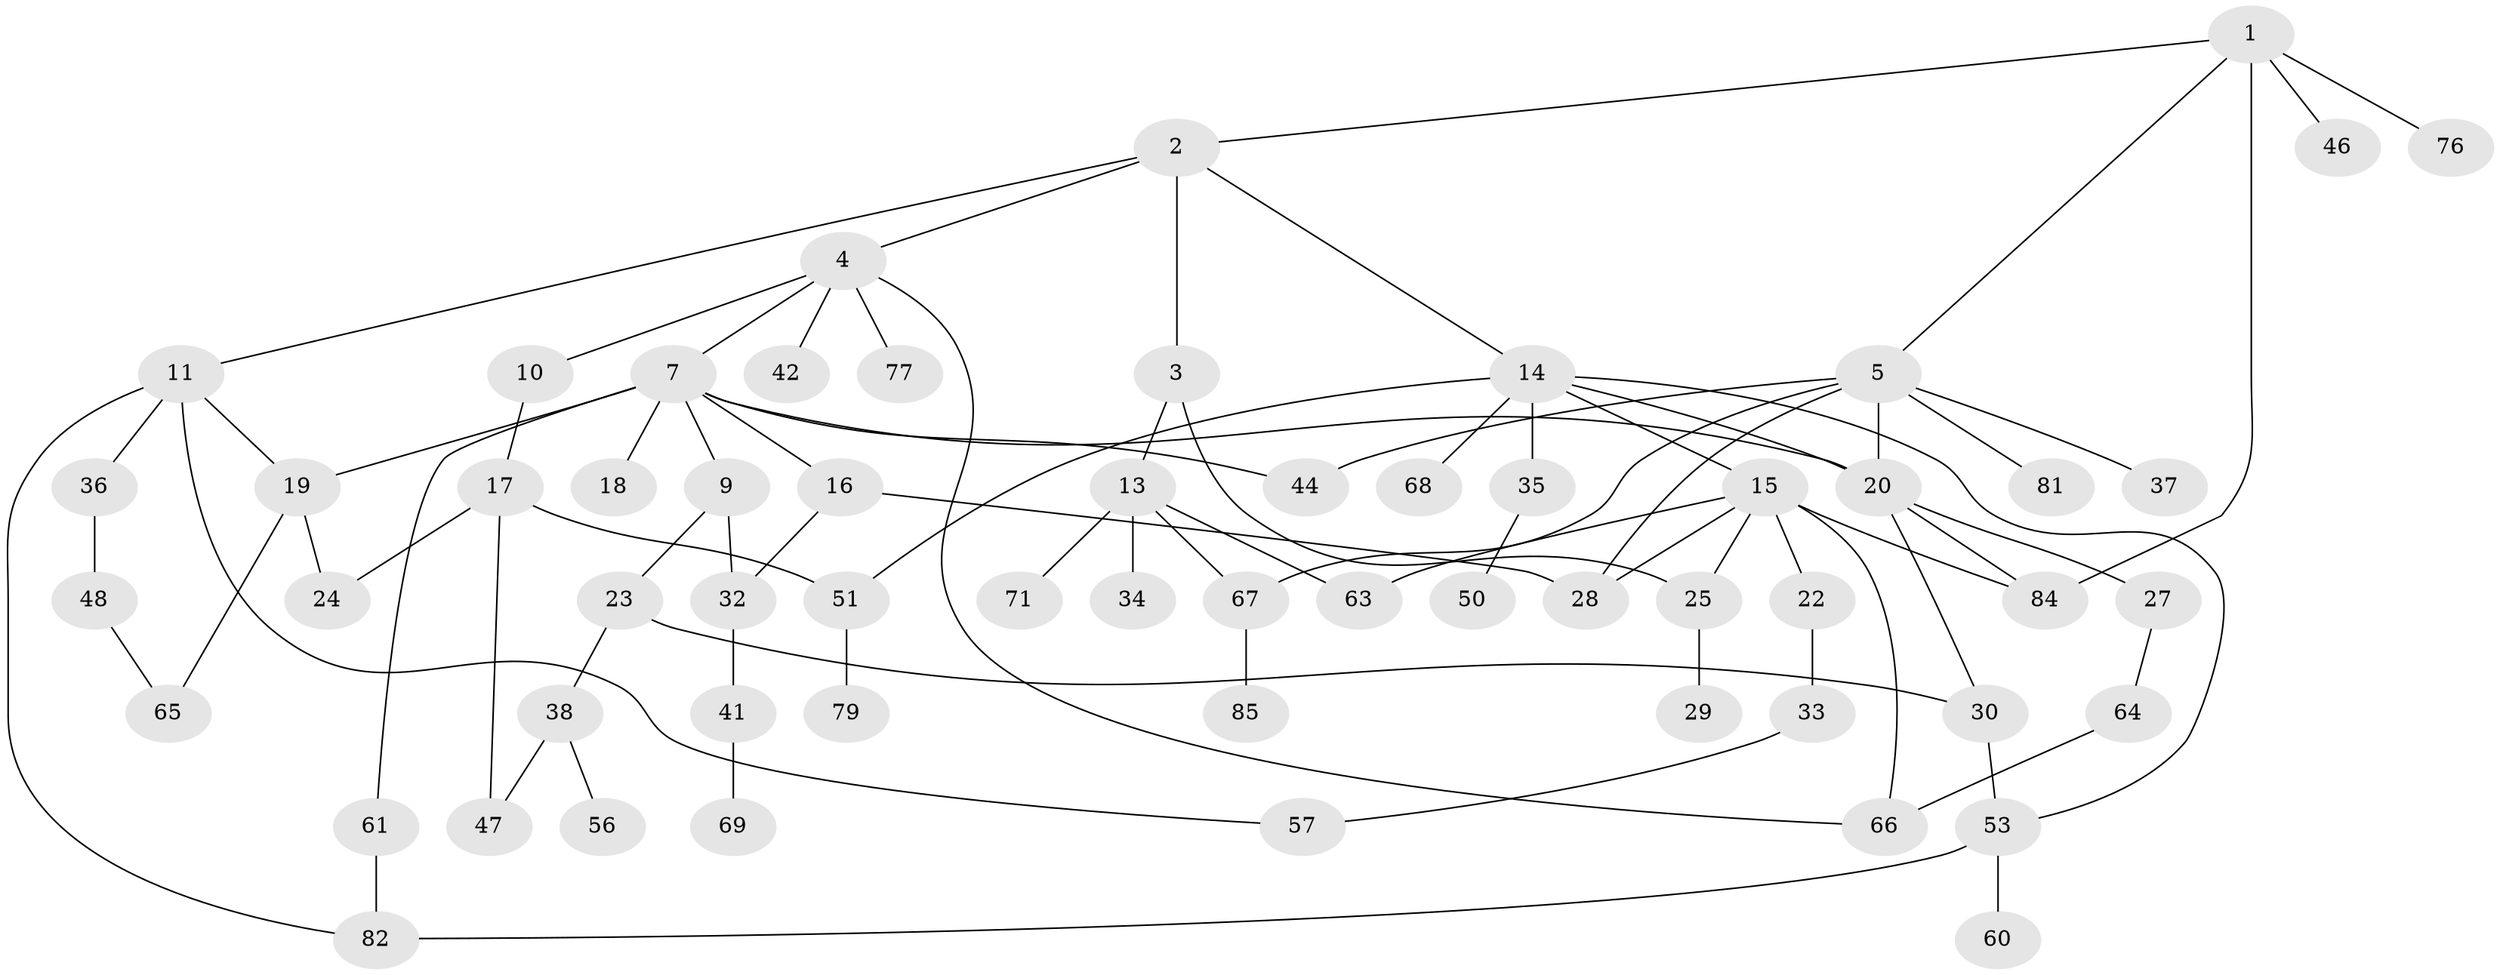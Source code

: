// original degree distribution, {5: 0.05813953488372093, 3: 0.23255813953488372, 4: 0.06976744186046512, 7: 0.023255813953488372, 2: 0.3488372093023256, 6: 0.023255813953488372, 1: 0.2441860465116279}
// Generated by graph-tools (version 1.1) at 2025/10/02/27/25 16:10:56]
// undirected, 60 vertices, 82 edges
graph export_dot {
graph [start="1"]
  node [color=gray90,style=filled];
  1 [super="+49"];
  2;
  3;
  4 [super="+6"];
  5 [super="+8"];
  7 [super="+21"];
  9;
  10;
  11 [super="+12"];
  13 [super="+45"];
  14 [super="+80"];
  15 [super="+59"];
  16 [super="+54"];
  17 [super="+39"];
  18;
  19 [super="+31"];
  20 [super="+40"];
  22 [super="+75"];
  23 [super="+52"];
  24 [super="+58"];
  25 [super="+26"];
  27;
  28 [super="+62"];
  29;
  30;
  32 [super="+55"];
  33;
  34;
  35 [super="+86"];
  36;
  37;
  38;
  41 [super="+43"];
  42;
  44;
  46 [super="+74"];
  47;
  48 [super="+73"];
  50;
  51;
  53;
  56 [super="+78"];
  57 [super="+70"];
  60;
  61;
  63;
  64 [super="+72"];
  65;
  66;
  67;
  68;
  69;
  71;
  76;
  77;
  79;
  81;
  82 [super="+83"];
  84;
  85;
  1 -- 2;
  1 -- 5;
  1 -- 46;
  1 -- 84;
  1 -- 76;
  2 -- 3;
  2 -- 4;
  2 -- 11;
  2 -- 14;
  3 -- 13;
  3 -- 25;
  4 -- 10;
  4 -- 42;
  4 -- 77;
  4 -- 66;
  4 -- 7;
  5 -- 28;
  5 -- 67;
  5 -- 81;
  5 -- 20;
  5 -- 37;
  5 -- 44;
  7 -- 9;
  7 -- 16;
  7 -- 18;
  7 -- 19;
  7 -- 44;
  7 -- 20;
  7 -- 61;
  9 -- 23;
  9 -- 32;
  10 -- 17;
  11 -- 36;
  11 -- 19;
  11 -- 82;
  11 -- 57;
  13 -- 34;
  13 -- 67;
  13 -- 71;
  13 -- 63;
  14 -- 15;
  14 -- 35;
  14 -- 68;
  14 -- 51;
  14 -- 20;
  14 -- 53;
  15 -- 22;
  15 -- 25;
  15 -- 66;
  15 -- 63;
  15 -- 84;
  15 -- 28;
  16 -- 32;
  16 -- 28;
  17 -- 24;
  17 -- 51;
  17 -- 47;
  19 -- 24;
  19 -- 65;
  20 -- 27;
  20 -- 30;
  20 -- 84;
  22 -- 33;
  23 -- 38;
  23 -- 30;
  25 -- 29;
  27 -- 64;
  30 -- 53;
  32 -- 41;
  33 -- 57;
  35 -- 50;
  36 -- 48;
  38 -- 56;
  38 -- 47;
  41 -- 69;
  48 -- 65;
  51 -- 79;
  53 -- 60;
  53 -- 82;
  61 -- 82;
  64 -- 66;
  67 -- 85;
}
